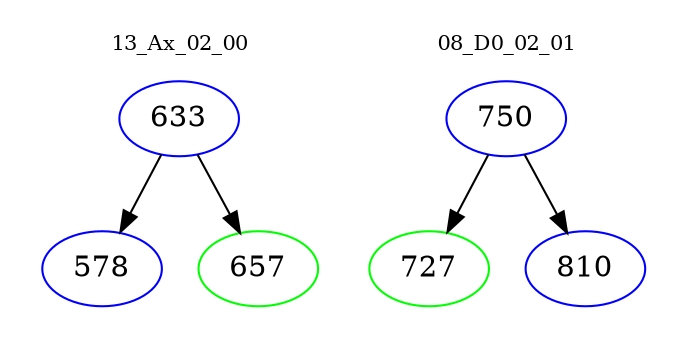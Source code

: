 digraph{
subgraph cluster_0 {
color = white
label = "13_Ax_02_00";
fontsize=10;
T0_633 [label="633", color="blue"]
T0_633 -> T0_578 [color="black"]
T0_578 [label="578", color="blue"]
T0_633 -> T0_657 [color="black"]
T0_657 [label="657", color="green"]
}
subgraph cluster_1 {
color = white
label = "08_D0_02_01";
fontsize=10;
T1_750 [label="750", color="blue"]
T1_750 -> T1_727 [color="black"]
T1_727 [label="727", color="green"]
T1_750 -> T1_810 [color="black"]
T1_810 [label="810", color="blue"]
}
}

